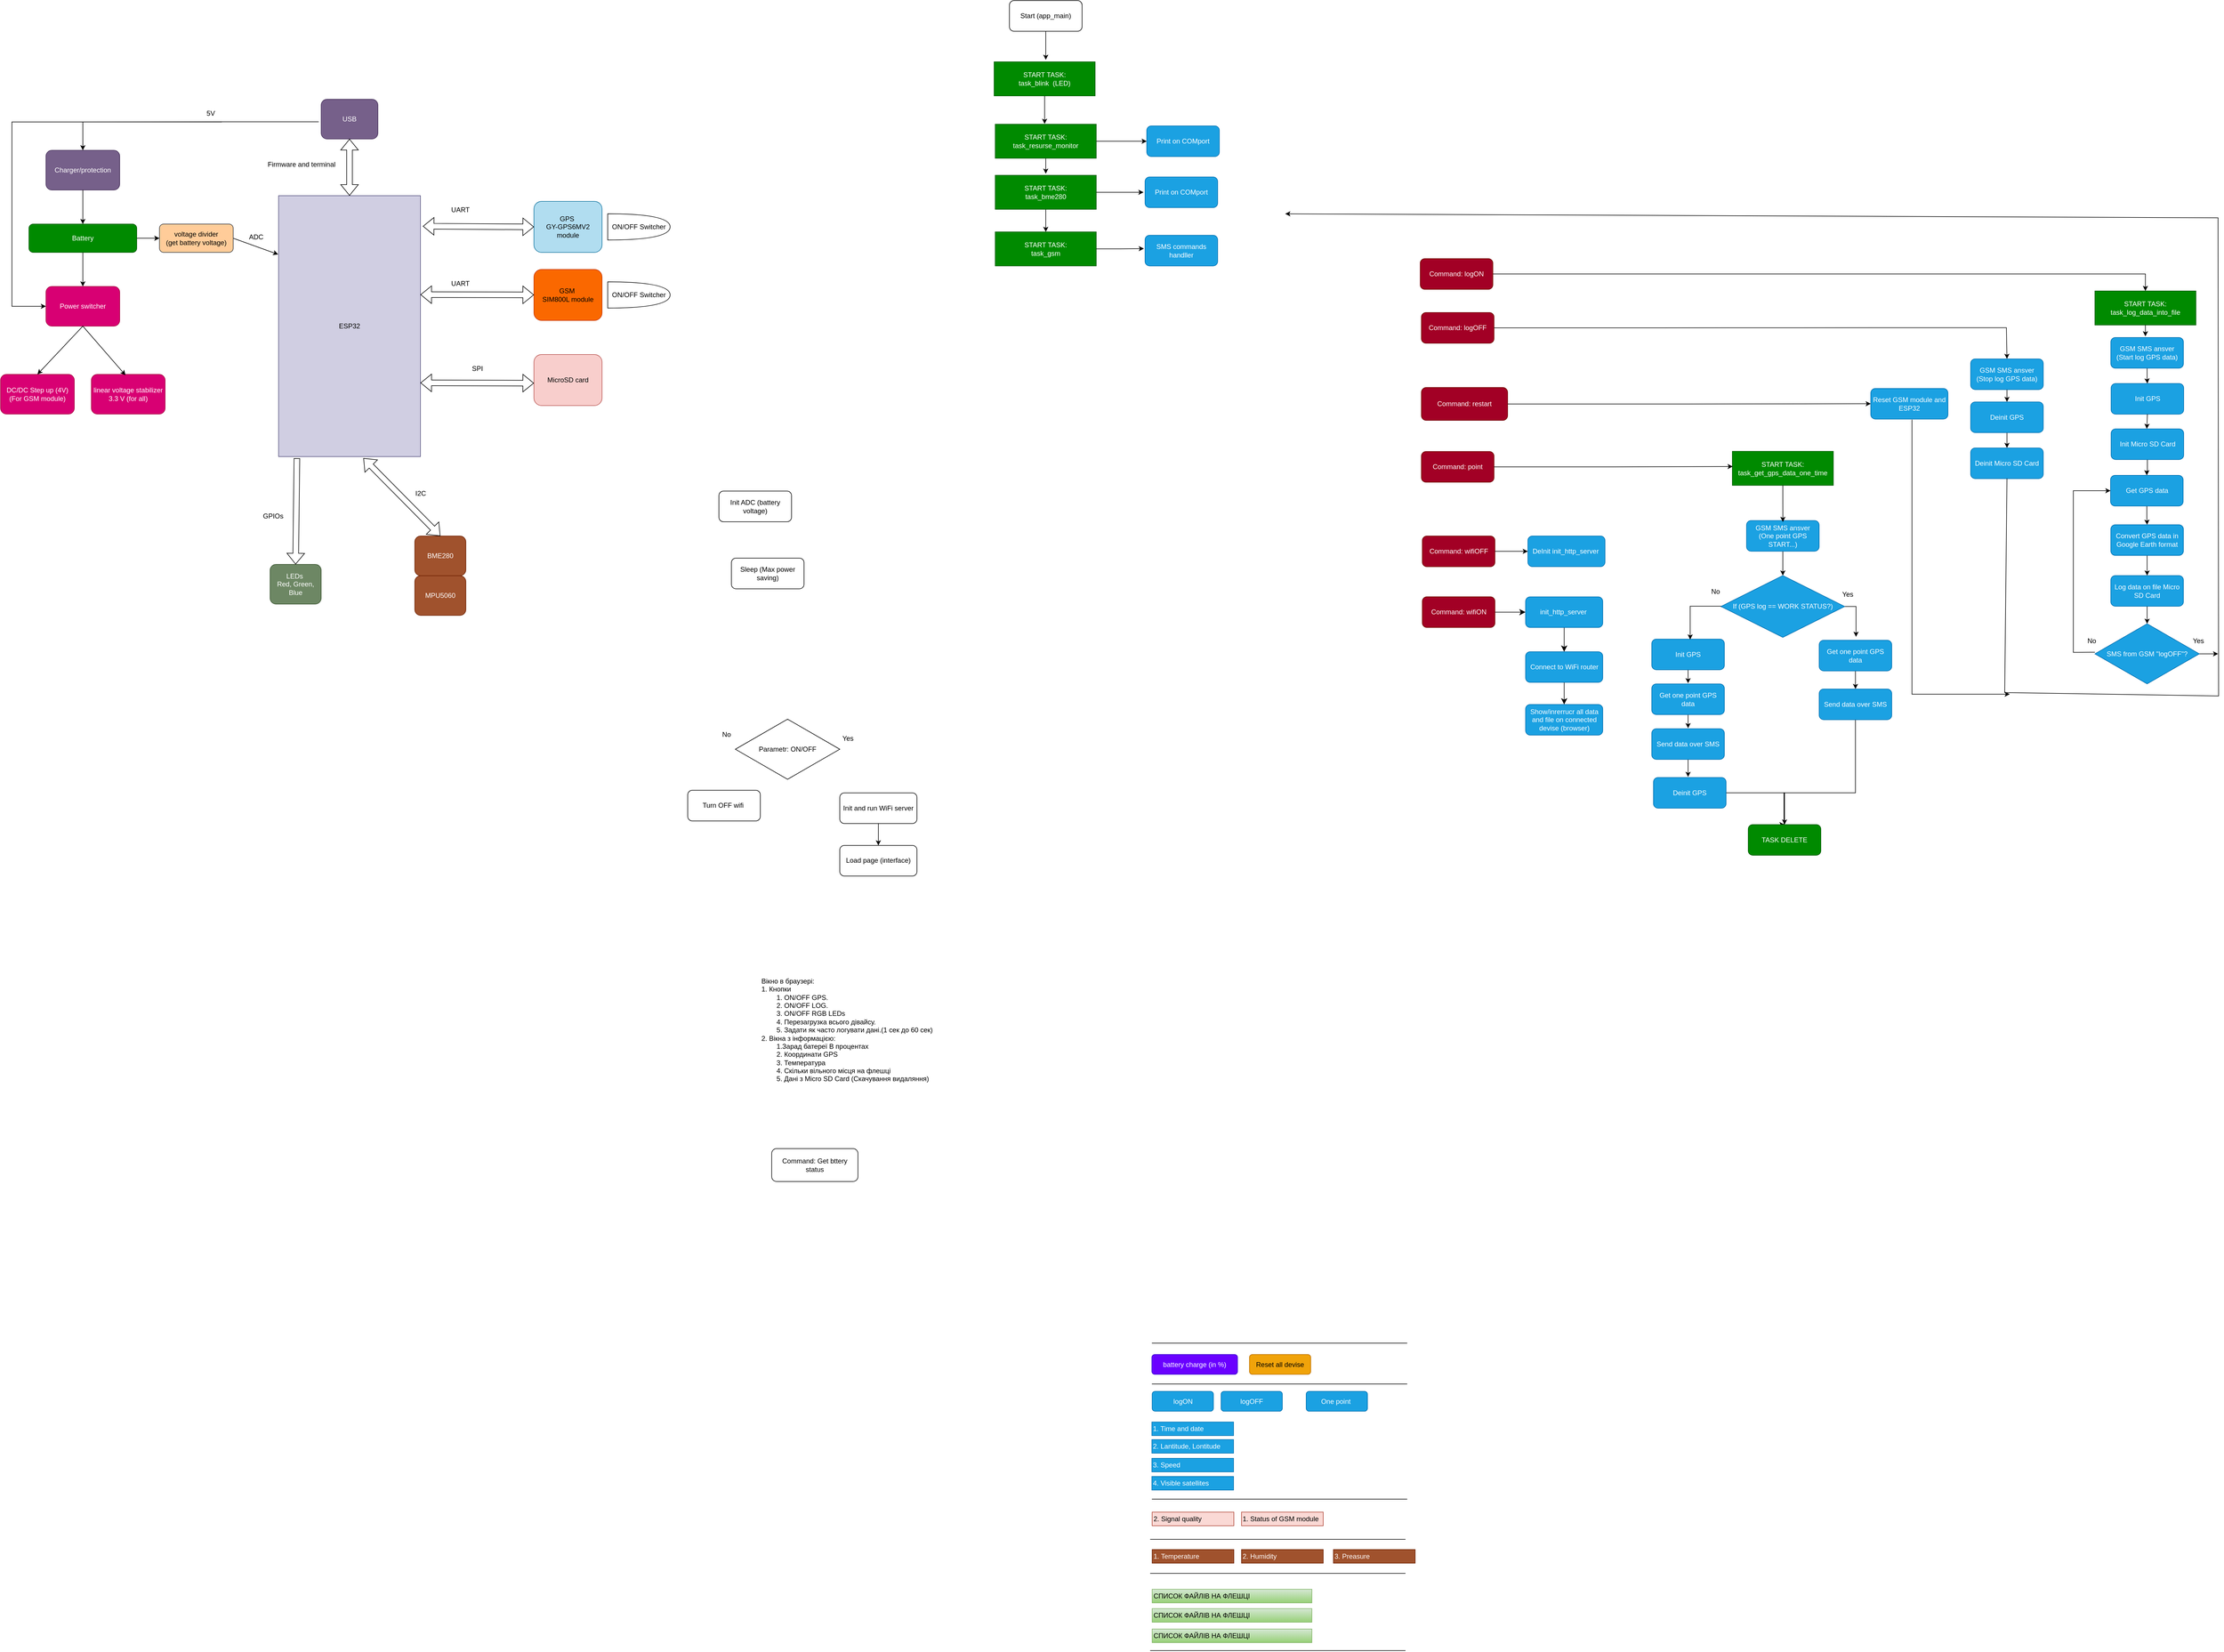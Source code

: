 <mxfile version="24.8.4">
  <diagram name="Сторінка-1" id="lQlykuT76nLz_-_hPbVb">
    <mxGraphModel dx="1290" dy="1741" grid="0" gridSize="10" guides="1" tooltips="1" connect="1" arrows="1" fold="1" page="1" pageScale="1" pageWidth="827" pageHeight="1169" math="0" shadow="0">
      <root>
        <mxCell id="0" />
        <mxCell id="1" parent="0" />
        <mxCell id="YlhcBeEanbGtURB7-T1P-1" value="ESP32" style="rounded=0;whiteSpace=wrap;html=1;fillColor=#d0cee2;strokeColor=#56517e;" parent="1" vertex="1">
          <mxGeometry x="499" y="220" width="250" height="460" as="geometry" />
        </mxCell>
        <mxCell id="YlhcBeEanbGtURB7-T1P-2" value="GPS&amp;nbsp;&lt;br&gt;&amp;nbsp;GY-GPS6MV2&amp;nbsp;&lt;br&gt;module" style="rounded=1;whiteSpace=wrap;html=1;fillColor=#b1ddf0;strokeColor=#10739e;" parent="1" vertex="1">
          <mxGeometry x="949" y="230" width="120" height="90" as="geometry" />
        </mxCell>
        <mxCell id="YlhcBeEanbGtURB7-T1P-3" value="GSM&amp;nbsp;&lt;br&gt;SIM800L module" style="rounded=1;whiteSpace=wrap;html=1;fillColor=#fa6800;strokeColor=#C73500;fontColor=#000000;" parent="1" vertex="1">
          <mxGeometry x="949" y="350" width="120" height="90" as="geometry" />
        </mxCell>
        <mxCell id="YlhcBeEanbGtURB7-T1P-4" value="MicroSD card" style="rounded=1;whiteSpace=wrap;html=1;fillColor=#f8cecc;strokeColor=#b85450;" parent="1" vertex="1">
          <mxGeometry x="949" y="500" width="120" height="90" as="geometry" />
        </mxCell>
        <mxCell id="YlhcBeEanbGtURB7-T1P-5" value="BME280" style="rounded=1;whiteSpace=wrap;html=1;fillColor=#a0522d;fontColor=#ffffff;strokeColor=#6D1F00;" parent="1" vertex="1">
          <mxGeometry x="739" y="820" width="90" height="70" as="geometry" />
        </mxCell>
        <mxCell id="YlhcBeEanbGtURB7-T1P-6" value="MPU5060" style="rounded=1;whiteSpace=wrap;html=1;fillColor=#a0522d;fontColor=#ffffff;strokeColor=#6D1F00;" parent="1" vertex="1">
          <mxGeometry x="739" y="890" width="90" height="70" as="geometry" />
        </mxCell>
        <mxCell id="YlhcBeEanbGtURB7-T1P-7" value="LEDs&amp;nbsp;&lt;br&gt;Red, Green, Blue" style="rounded=1;whiteSpace=wrap;html=1;fillColor=#6d8764;fontColor=#ffffff;strokeColor=#3A5431;" parent="1" vertex="1">
          <mxGeometry x="484" y="870" width="90" height="70" as="geometry" />
        </mxCell>
        <mxCell id="YlhcBeEanbGtURB7-T1P-8" value="USB" style="rounded=1;whiteSpace=wrap;html=1;fillColor=#76608a;fontColor=#ffffff;strokeColor=#432D57;" parent="1" vertex="1">
          <mxGeometry x="574" y="50" width="100" height="70" as="geometry" />
        </mxCell>
        <mxCell id="YlhcBeEanbGtURB7-T1P-25" value="" style="edgeStyle=orthogonalEdgeStyle;rounded=0;orthogonalLoop=1;jettySize=auto;html=1;" parent="1" source="YlhcBeEanbGtURB7-T1P-9" target="YlhcBeEanbGtURB7-T1P-24" edge="1">
          <mxGeometry relative="1" as="geometry" />
        </mxCell>
        <mxCell id="YlhcBeEanbGtURB7-T1P-50" value="" style="edgeStyle=orthogonalEdgeStyle;rounded=0;orthogonalLoop=1;jettySize=auto;html=1;" parent="1" source="YlhcBeEanbGtURB7-T1P-9" target="YlhcBeEanbGtURB7-T1P-48" edge="1">
          <mxGeometry relative="1" as="geometry" />
        </mxCell>
        <mxCell id="YlhcBeEanbGtURB7-T1P-9" value="Battery" style="rounded=1;whiteSpace=wrap;html=1;fillColor=#008a00;strokeColor=#005700;fontColor=#ffffff;" parent="1" vertex="1">
          <mxGeometry x="59" y="270" width="190" height="50" as="geometry" />
        </mxCell>
        <mxCell id="YlhcBeEanbGtURB7-T1P-10" value="Charger/protection" style="rounded=1;whiteSpace=wrap;html=1;fillColor=#76608a;fontColor=#ffffff;strokeColor=#432D57;" parent="1" vertex="1">
          <mxGeometry x="89" y="140" width="130" height="70" as="geometry" />
        </mxCell>
        <mxCell id="YlhcBeEanbGtURB7-T1P-11" value="DC/DC Step up (4V)&lt;br&gt;(For GSM module)" style="rounded=1;whiteSpace=wrap;html=1;fillColor=#d80073;fontColor=#ffffff;strokeColor=#A50040;" parent="1" vertex="1">
          <mxGeometry x="9" y="535" width="130" height="70" as="geometry" />
        </mxCell>
        <mxCell id="YlhcBeEanbGtURB7-T1P-12" value="linear voltage stabilizer 3.3 V (for all)" style="rounded=1;whiteSpace=wrap;html=1;fillColor=#d80073;fontColor=#ffffff;strokeColor=#A50040;" parent="1" vertex="1">
          <mxGeometry x="169" y="535" width="130" height="70" as="geometry" />
        </mxCell>
        <mxCell id="YlhcBeEanbGtURB7-T1P-14" value="Firmware and terminal" style="text;html=1;align=center;verticalAlign=middle;resizable=0;points=[];autosize=1;strokeColor=none;fillColor=none;" parent="1" vertex="1">
          <mxGeometry x="469" y="150" width="140" height="30" as="geometry" />
        </mxCell>
        <mxCell id="YlhcBeEanbGtURB7-T1P-16" value="" style="shape=flexArrow;endArrow=classic;startArrow=classic;html=1;rounded=0;entryX=0.5;entryY=1;entryDx=0;entryDy=0;exitX=0.5;exitY=0;exitDx=0;exitDy=0;" parent="1" source="YlhcBeEanbGtURB7-T1P-1" target="YlhcBeEanbGtURB7-T1P-8" edge="1">
          <mxGeometry width="100" height="100" relative="1" as="geometry">
            <mxPoint x="449" y="320" as="sourcePoint" />
            <mxPoint x="549" y="220" as="targetPoint" />
          </mxGeometry>
        </mxCell>
        <mxCell id="YlhcBeEanbGtURB7-T1P-17" value="" style="endArrow=classic;html=1;rounded=0;entryX=0.5;entryY=0;entryDx=0;entryDy=0;" parent="1" target="YlhcBeEanbGtURB7-T1P-10" edge="1">
          <mxGeometry width="50" height="50" relative="1" as="geometry">
            <mxPoint x="399" y="90" as="sourcePoint" />
            <mxPoint x="409" y="250" as="targetPoint" />
            <Array as="points">
              <mxPoint x="154" y="90" />
            </Array>
          </mxGeometry>
        </mxCell>
        <mxCell id="YlhcBeEanbGtURB7-T1P-18" value="5V" style="text;html=1;align=center;verticalAlign=middle;resizable=0;points=[];autosize=1;strokeColor=none;fillColor=none;" parent="1" vertex="1">
          <mxGeometry x="359" y="60" width="40" height="30" as="geometry" />
        </mxCell>
        <mxCell id="YlhcBeEanbGtURB7-T1P-19" value="" style="endArrow=classic;html=1;rounded=0;exitX=0.5;exitY=1;exitDx=0;exitDy=0;entryX=0.5;entryY=0;entryDx=0;entryDy=0;" parent="1" source="YlhcBeEanbGtURB7-T1P-10" target="YlhcBeEanbGtURB7-T1P-9" edge="1">
          <mxGeometry width="50" height="50" relative="1" as="geometry">
            <mxPoint x="339" y="340" as="sourcePoint" />
            <mxPoint x="389" y="290" as="targetPoint" />
          </mxGeometry>
        </mxCell>
        <mxCell id="YlhcBeEanbGtURB7-T1P-22" value="" style="endArrow=classic;html=1;rounded=0;exitX=-0.043;exitY=0.567;exitDx=0;exitDy=0;entryX=0;entryY=0.5;entryDx=0;entryDy=0;exitPerimeter=0;" parent="1" source="YlhcBeEanbGtURB7-T1P-8" target="YlhcBeEanbGtURB7-T1P-24" edge="1">
          <mxGeometry width="50" height="50" relative="1" as="geometry">
            <mxPoint x="404" y="90" as="sourcePoint" />
            <mxPoint x="29" y="375" as="targetPoint" />
            <Array as="points">
              <mxPoint x="29" y="90" />
              <mxPoint x="29" y="415" />
            </Array>
          </mxGeometry>
        </mxCell>
        <mxCell id="YlhcBeEanbGtURB7-T1P-24" value="Power switcher" style="rounded=1;whiteSpace=wrap;html=1;fillColor=#d80073;fontColor=#ffffff;strokeColor=#A50040;" parent="1" vertex="1">
          <mxGeometry x="89" y="380" width="130" height="70" as="geometry" />
        </mxCell>
        <mxCell id="YlhcBeEanbGtURB7-T1P-26" value="" style="endArrow=classic;html=1;rounded=0;exitX=0.5;exitY=1;exitDx=0;exitDy=0;entryX=0.463;entryY=0.021;entryDx=0;entryDy=0;entryPerimeter=0;" parent="1" source="YlhcBeEanbGtURB7-T1P-24" target="YlhcBeEanbGtURB7-T1P-12" edge="1">
          <mxGeometry width="50" height="50" relative="1" as="geometry">
            <mxPoint x="309" y="420" as="sourcePoint" />
            <mxPoint x="359" y="370" as="targetPoint" />
          </mxGeometry>
        </mxCell>
        <mxCell id="YlhcBeEanbGtURB7-T1P-27" value="" style="endArrow=classic;html=1;rounded=0;exitX=0.5;exitY=1;exitDx=0;exitDy=0;entryX=0.5;entryY=0;entryDx=0;entryDy=0;" parent="1" source="YlhcBeEanbGtURB7-T1P-24" target="YlhcBeEanbGtURB7-T1P-11" edge="1">
          <mxGeometry width="50" height="50" relative="1" as="geometry">
            <mxPoint x="309" y="420" as="sourcePoint" />
            <mxPoint x="359" y="370" as="targetPoint" />
          </mxGeometry>
        </mxCell>
        <mxCell id="YlhcBeEanbGtURB7-T1P-35" value="" style="shape=flexArrow;endArrow=classic;startArrow=classic;html=1;rounded=0;entryX=0;entryY=0.5;entryDx=0;entryDy=0;exitX=1.017;exitY=0.117;exitDx=0;exitDy=0;exitPerimeter=0;" parent="1" source="YlhcBeEanbGtURB7-T1P-1" target="YlhcBeEanbGtURB7-T1P-2" edge="1">
          <mxGeometry width="100" height="100" relative="1" as="geometry">
            <mxPoint x="859" y="520" as="sourcePoint" />
            <mxPoint x="879" y="274.995" as="targetPoint" />
          </mxGeometry>
        </mxCell>
        <mxCell id="YlhcBeEanbGtURB7-T1P-36" value="UART" style="text;html=1;align=center;verticalAlign=middle;resizable=0;points=[];autosize=1;strokeColor=none;fillColor=none;" parent="1" vertex="1">
          <mxGeometry x="789" y="230" width="60" height="30" as="geometry" />
        </mxCell>
        <mxCell id="YlhcBeEanbGtURB7-T1P-37" value="" style="shape=flexArrow;endArrow=classic;startArrow=classic;html=1;rounded=0;exitX=1.017;exitY=0.117;exitDx=0;exitDy=0;exitPerimeter=0;" parent="1" target="YlhcBeEanbGtURB7-T1P-3" edge="1">
          <mxGeometry width="100" height="100" relative="1" as="geometry">
            <mxPoint x="749" y="394.5" as="sourcePoint" />
            <mxPoint x="875" y="395.5" as="targetPoint" />
          </mxGeometry>
        </mxCell>
        <mxCell id="YlhcBeEanbGtURB7-T1P-38" value="UART" style="text;html=1;align=center;verticalAlign=middle;resizable=0;points=[];autosize=1;strokeColor=none;fillColor=none;" parent="1" vertex="1">
          <mxGeometry x="789" y="360" width="60" height="30" as="geometry" />
        </mxCell>
        <mxCell id="YlhcBeEanbGtURB7-T1P-39" value="ON/OFF Switcher" style="shape=or;whiteSpace=wrap;html=1;" parent="1" vertex="1">
          <mxGeometry x="1079" y="251.88" width="110" height="46.25" as="geometry" />
        </mxCell>
        <mxCell id="YlhcBeEanbGtURB7-T1P-40" value="ON/OFF Switcher" style="shape=or;whiteSpace=wrap;html=1;" parent="1" vertex="1">
          <mxGeometry x="1079" y="371.88" width="110" height="46.25" as="geometry" />
        </mxCell>
        <mxCell id="YlhcBeEanbGtURB7-T1P-41" value="" style="shape=flexArrow;endArrow=classic;startArrow=classic;html=1;rounded=0;exitX=1.017;exitY=0.117;exitDx=0;exitDy=0;exitPerimeter=0;" parent="1" edge="1">
          <mxGeometry width="100" height="100" relative="1" as="geometry">
            <mxPoint x="749" y="550" as="sourcePoint" />
            <mxPoint x="949" y="550.5" as="targetPoint" />
          </mxGeometry>
        </mxCell>
        <mxCell id="YlhcBeEanbGtURB7-T1P-42" value="SPI" style="text;html=1;align=center;verticalAlign=middle;resizable=0;points=[];autosize=1;strokeColor=none;fillColor=none;" parent="1" vertex="1">
          <mxGeometry x="829" y="510" width="40" height="30" as="geometry" />
        </mxCell>
        <mxCell id="YlhcBeEanbGtURB7-T1P-43" value="" style="shape=flexArrow;endArrow=classic;startArrow=classic;html=1;rounded=0;exitX=0.5;exitY=0;exitDx=0;exitDy=0;entryX=0.598;entryY=1.006;entryDx=0;entryDy=0;entryPerimeter=0;" parent="1" source="YlhcBeEanbGtURB7-T1P-5" target="YlhcBeEanbGtURB7-T1P-1" edge="1">
          <mxGeometry width="100" height="100" relative="1" as="geometry">
            <mxPoint x="619" y="650" as="sourcePoint" />
            <mxPoint x="719" y="550" as="targetPoint" />
          </mxGeometry>
        </mxCell>
        <mxCell id="YlhcBeEanbGtURB7-T1P-44" value="I2C" style="text;html=1;align=center;verticalAlign=middle;resizable=0;points=[];autosize=1;strokeColor=none;fillColor=none;" parent="1" vertex="1">
          <mxGeometry x="729" y="730" width="40" height="30" as="geometry" />
        </mxCell>
        <mxCell id="YlhcBeEanbGtURB7-T1P-45" value="" style="shape=flexArrow;endArrow=classic;html=1;rounded=0;entryX=0.5;entryY=0;entryDx=0;entryDy=0;exitX=0.129;exitY=1.006;exitDx=0;exitDy=0;exitPerimeter=0;" parent="1" source="YlhcBeEanbGtURB7-T1P-1" target="YlhcBeEanbGtURB7-T1P-7" edge="1">
          <mxGeometry width="50" height="50" relative="1" as="geometry">
            <mxPoint x="509" y="790" as="sourcePoint" />
            <mxPoint x="679" y="650" as="targetPoint" />
          </mxGeometry>
        </mxCell>
        <mxCell id="YlhcBeEanbGtURB7-T1P-46" value="GPIOs" style="text;html=1;align=center;verticalAlign=middle;resizable=0;points=[];autosize=1;strokeColor=none;fillColor=none;" parent="1" vertex="1">
          <mxGeometry x="459" y="770" width="60" height="30" as="geometry" />
        </mxCell>
        <mxCell id="YlhcBeEanbGtURB7-T1P-47" value="" style="endArrow=classic;html=1;rounded=0;entryX=-0.003;entryY=0.225;entryDx=0;entryDy=0;entryPerimeter=0;exitX=1;exitY=0.5;exitDx=0;exitDy=0;" parent="1" source="YlhcBeEanbGtURB7-T1P-48" target="YlhcBeEanbGtURB7-T1P-1" edge="1">
          <mxGeometry width="50" height="50" relative="1" as="geometry">
            <mxPoint x="429" y="320" as="sourcePoint" />
            <mxPoint x="649" y="400" as="targetPoint" />
          </mxGeometry>
        </mxCell>
        <mxCell id="YlhcBeEanbGtURB7-T1P-48" value="voltage divider&lt;br&gt;(get battery voltage)" style="rounded=1;whiteSpace=wrap;html=1;fillColor=#ffcc99;strokeColor=#36393d;" parent="1" vertex="1">
          <mxGeometry x="289" y="270" width="130" height="50" as="geometry" />
        </mxCell>
        <mxCell id="YlhcBeEanbGtURB7-T1P-49" value="ADC" style="text;html=1;align=center;verticalAlign=middle;resizable=0;points=[];autosize=1;strokeColor=none;fillColor=none;" parent="1" vertex="1">
          <mxGeometry x="434" y="278" width="50" height="30" as="geometry" />
        </mxCell>
        <mxCell id="1KMpHQk5PXUoUrPZShmF-5" style="edgeStyle=orthogonalEdgeStyle;rounded=0;orthogonalLoop=1;jettySize=auto;html=1;" parent="1" source="7OEHtTSeNIAFF6rPtCQs-1" edge="1">
          <mxGeometry relative="1" as="geometry">
            <mxPoint x="1851" y="-19.556" as="targetPoint" />
          </mxGeometry>
        </mxCell>
        <mxCell id="7OEHtTSeNIAFF6rPtCQs-1" value="Start (app_main)" style="rounded=1;whiteSpace=wrap;html=1;" parent="1" vertex="1">
          <mxGeometry x="1787" y="-124" width="128" height="54.12" as="geometry" />
        </mxCell>
        <mxCell id="IAE02krrpLUfDQyFtPKX-46" value="" style="edgeStyle=orthogonalEdgeStyle;rounded=0;orthogonalLoop=1;jettySize=auto;html=1;" parent="1" source="IAE02krrpLUfDQyFtPKX-19" target="IAE02krrpLUfDQyFtPKX-45" edge="1">
          <mxGeometry relative="1" as="geometry" />
        </mxCell>
        <mxCell id="IAE02krrpLUfDQyFtPKX-19" value="Command: restart" style="rounded=1;whiteSpace=wrap;html=1;fillColor=#a20025;fontColor=#ffffff;strokeColor=#6F0000;" parent="1" vertex="1">
          <mxGeometry x="2513" y="558.18" width="152" height="58" as="geometry" />
        </mxCell>
        <mxCell id="IAE02krrpLUfDQyFtPKX-20" value="Command: Get bttery status" style="rounded=1;whiteSpace=wrap;html=1;" parent="1" vertex="1">
          <mxGeometry x="1368" y="1900" width="152" height="58" as="geometry" />
        </mxCell>
        <mxCell id="RXZ0eFl1-a3viZHCUMng-64" style="edgeStyle=orthogonalEdgeStyle;rounded=0;orthogonalLoop=1;jettySize=auto;html=1;entryX=0.5;entryY=0;entryDx=0;entryDy=0;" parent="1" source="IAE02krrpLUfDQyFtPKX-34" target="RXZ0eFl1-a3viZHCUMng-47" edge="1">
          <mxGeometry relative="1" as="geometry">
            <Array as="points">
              <mxPoint x="3361" y="358" />
              <mxPoint x="3787" y="358" />
            </Array>
          </mxGeometry>
        </mxCell>
        <mxCell id="IAE02krrpLUfDQyFtPKX-34" value="Command: logON" style="rounded=1;whiteSpace=wrap;html=1;fillColor=#a20025;fontColor=#ffffff;strokeColor=#6F0000;" parent="1" vertex="1">
          <mxGeometry x="2511" y="331.0" width="128" height="54.12" as="geometry" />
        </mxCell>
        <mxCell id="IAE02krrpLUfDQyFtPKX-37" value="Command: logOFF" style="rounded=1;whiteSpace=wrap;html=1;fillColor=#a20025;fontColor=#ffffff;strokeColor=#6F0000;" parent="1" vertex="1">
          <mxGeometry x="2513" y="426.0" width="128" height="54.12" as="geometry" />
        </mxCell>
        <mxCell id="IAE02krrpLUfDQyFtPKX-41" value="" style="endArrow=classic;html=1;rounded=0;exitX=1;exitY=0.5;exitDx=0;exitDy=0;entryX=0.5;entryY=0;entryDx=0;entryDy=0;" parent="1" source="IAE02krrpLUfDQyFtPKX-37" target="RXZ0eFl1-a3viZHCUMng-1" edge="1">
          <mxGeometry width="50" height="50" relative="1" as="geometry">
            <mxPoint x="3076" y="509.7" as="sourcePoint" />
            <mxPoint x="3236" y="549.96" as="targetPoint" />
            <Array as="points">
              <mxPoint x="3544" y="452.7" />
            </Array>
          </mxGeometry>
        </mxCell>
        <mxCell id="RXZ0eFl1-a3viZHCUMng-14" style="edgeStyle=orthogonalEdgeStyle;rounded=0;orthogonalLoop=1;jettySize=auto;html=1;exitX=0.534;exitY=1.02;exitDx=0;exitDy=0;exitPerimeter=0;" parent="1" source="IAE02krrpLUfDQyFtPKX-45" edge="1">
          <mxGeometry relative="1" as="geometry">
            <mxPoint x="3549.97" y="1098.88" as="targetPoint" />
            <mxPoint x="3376.999" y="646.0" as="sourcePoint" />
            <Array as="points">
              <mxPoint x="3378" y="1099" />
            </Array>
          </mxGeometry>
        </mxCell>
        <mxCell id="IAE02krrpLUfDQyFtPKX-45" value="Reset GSM module and ESP32" style="rounded=1;whiteSpace=wrap;html=1;fillColor=#1ba1e2;fontColor=#ffffff;strokeColor=#006EAF;" parent="1" vertex="1">
          <mxGeometry x="3305" y="559.82" width="136" height="54" as="geometry" />
        </mxCell>
        <mxCell id="IAE02krrpLUfDQyFtPKX-72" value="Init GPS" style="rounded=1;whiteSpace=wrap;html=1;fillColor=#1ba1e2;fontColor=#ffffff;strokeColor=#006EAF;" parent="1" vertex="1">
          <mxGeometry x="3728.5" y="551.08" width="128" height="54.12" as="geometry" />
        </mxCell>
        <mxCell id="AnVQf3OLI9KUwn47Dejs-8" value="" style="edgeStyle=orthogonalEdgeStyle;rounded=0;orthogonalLoop=1;jettySize=auto;html=1;" parent="1" source="IAE02krrpLUfDQyFtPKX-73" target="AnVQf3OLI9KUwn47Dejs-5" edge="1">
          <mxGeometry relative="1" as="geometry" />
        </mxCell>
        <mxCell id="IAE02krrpLUfDQyFtPKX-73" value="Init Micro SD Card" style="rounded=1;whiteSpace=wrap;html=1;fillColor=#1ba1e2;fontColor=#ffffff;strokeColor=#006EAF;" parent="1" vertex="1">
          <mxGeometry x="3728.5" y="631.08" width="128" height="54.12" as="geometry" />
        </mxCell>
        <mxCell id="IAE02krrpLUfDQyFtPKX-77" value="Init ADC (battery voltage)" style="rounded=1;whiteSpace=wrap;html=1;" parent="1" vertex="1">
          <mxGeometry x="1275" y="740.76" width="128" height="54.12" as="geometry" />
        </mxCell>
        <mxCell id="IAE02krrpLUfDQyFtPKX-78" value="" style="edgeStyle=orthogonalEdgeStyle;rounded=0;orthogonalLoop=1;jettySize=auto;html=1;" parent="1" source="IAE02krrpLUfDQyFtPKX-79" target="IAE02krrpLUfDQyFtPKX-82" edge="1">
          <mxGeometry relative="1" as="geometry" />
        </mxCell>
        <mxCell id="IAE02krrpLUfDQyFtPKX-79" value="Log data on file Micro SD Card" style="rounded=1;whiteSpace=wrap;html=1;fillColor=#1ba1e2;fontColor=#ffffff;strokeColor=#006EAF;" parent="1" vertex="1">
          <mxGeometry x="3728" y="889.7" width="128" height="54.12" as="geometry" />
        </mxCell>
        <mxCell id="IAE02krrpLUfDQyFtPKX-80" value="" style="edgeStyle=orthogonalEdgeStyle;rounded=0;orthogonalLoop=1;jettySize=auto;html=1;" parent="1" source="IAE02krrpLUfDQyFtPKX-81" target="IAE02krrpLUfDQyFtPKX-79" edge="1">
          <mxGeometry relative="1" as="geometry" />
        </mxCell>
        <mxCell id="IAE02krrpLUfDQyFtPKX-81" value="Convert GPS data in Google Earth format" style="rounded=1;whiteSpace=wrap;html=1;fillColor=#1ba1e2;fontColor=#ffffff;strokeColor=#006EAF;" parent="1" vertex="1">
          <mxGeometry x="3728" y="800.14" width="128" height="54.12" as="geometry" />
        </mxCell>
        <mxCell id="RXZ0eFl1-a3viZHCUMng-66" style="edgeStyle=orthogonalEdgeStyle;rounded=0;orthogonalLoop=1;jettySize=auto;html=1;" parent="1" source="IAE02krrpLUfDQyFtPKX-82" edge="1">
          <mxGeometry relative="1" as="geometry">
            <mxPoint x="3917.231" y="1027.7" as="targetPoint" />
          </mxGeometry>
        </mxCell>
        <mxCell id="IAE02krrpLUfDQyFtPKX-82" value="SMS from GSM &quot;logOFF&quot;?" style="rhombus;whiteSpace=wrap;html=1;fillColor=#1ba1e2;fontColor=#ffffff;strokeColor=#006EAF;" parent="1" vertex="1">
          <mxGeometry x="3700" y="974.7" width="184" height="106" as="geometry" />
        </mxCell>
        <mxCell id="IAE02krrpLUfDQyFtPKX-83" value="Yes" style="text;html=1;align=center;verticalAlign=middle;resizable=0;points=[];autosize=1;strokeColor=none;fillColor=none;" parent="1" vertex="1">
          <mxGeometry x="3863" y="992.14" width="38" height="26" as="geometry" />
        </mxCell>
        <mxCell id="IAE02krrpLUfDQyFtPKX-86" value="No" style="text;html=1;align=center;verticalAlign=middle;resizable=0;points=[];autosize=1;strokeColor=none;fillColor=none;" parent="1" vertex="1">
          <mxGeometry x="3677" y="992.14" width="33" height="26" as="geometry" />
        </mxCell>
        <mxCell id="EyCy8aTWz1eDIl0mPeRE-1" value="Parametr: ON/OFF" style="rhombus;whiteSpace=wrap;html=1;" parent="1" vertex="1">
          <mxGeometry x="1304" y="1142.9" width="184" height="106" as="geometry" />
        </mxCell>
        <mxCell id="EyCy8aTWz1eDIl0mPeRE-2" value="Yes" style="text;html=1;align=center;verticalAlign=middle;resizable=0;points=[];autosize=1;strokeColor=none;fillColor=none;" parent="1" vertex="1">
          <mxGeometry x="1483" y="1164.02" width="38" height="26" as="geometry" />
        </mxCell>
        <mxCell id="EyCy8aTWz1eDIl0mPeRE-3" value="No" style="text;html=1;align=center;verticalAlign=middle;resizable=0;points=[];autosize=1;strokeColor=none;fillColor=none;" parent="1" vertex="1">
          <mxGeometry x="1271" y="1157.02" width="33" height="26" as="geometry" />
        </mxCell>
        <mxCell id="EyCy8aTWz1eDIl0mPeRE-4" value="Turn OFF wifi&amp;nbsp;" style="rounded=1;whiteSpace=wrap;html=1;" parent="1" vertex="1">
          <mxGeometry x="1220" y="1268.22" width="128" height="54.12" as="geometry" />
        </mxCell>
        <mxCell id="EyCy8aTWz1eDIl0mPeRE-5" value="" style="edgeStyle=orthogonalEdgeStyle;rounded=0;orthogonalLoop=1;jettySize=auto;html=1;" parent="1" source="EyCy8aTWz1eDIl0mPeRE-6" target="EyCy8aTWz1eDIl0mPeRE-7" edge="1">
          <mxGeometry relative="1" as="geometry" />
        </mxCell>
        <mxCell id="EyCy8aTWz1eDIl0mPeRE-6" value="Init and run WiFi server" style="rounded=1;whiteSpace=wrap;html=1;" parent="1" vertex="1">
          <mxGeometry x="1488" y="1272.9" width="136" height="54" as="geometry" />
        </mxCell>
        <mxCell id="EyCy8aTWz1eDIl0mPeRE-7" value="Load page (interface)" style="rounded=1;whiteSpace=wrap;html=1;" parent="1" vertex="1">
          <mxGeometry x="1488" y="1365.46" width="136" height="54" as="geometry" />
        </mxCell>
        <mxCell id="EyCy8aTWz1eDIl0mPeRE-8" value="Вікно в браузері:&lt;br&gt;1. Кнопки&lt;div&gt;&lt;span style=&quot;white-space: pre;&quot;&gt;&#x9;&lt;/span&gt;1. ON/OFF GPS.&lt;/div&gt;&lt;div&gt;&lt;span style=&quot;white-space: pre;&quot;&gt;&#x9;&lt;/span&gt;2. ON/OFF LOG.&lt;/div&gt;&lt;div&gt;&lt;span style=&quot;white-space: pre;&quot;&gt;&#x9;&lt;/span&gt;3. ON/OFF RGB LEDs&lt;/div&gt;&lt;div&gt;&lt;span style=&quot;white-space: pre;&quot;&gt;&#x9;&lt;/span&gt;4. Перезагрузка всього дівайсу.&lt;/div&gt;&lt;div&gt;&lt;span style=&quot;white-space: pre;&quot;&gt;&#x9;&lt;/span&gt;5. Задати як часто логувати дані.(1 сек до 60 сек)&lt;br&gt;2. Вікна з інформацією:&lt;div&gt;&lt;span style=&quot;white-space: pre;&quot;&gt;&#x9;&lt;/span&gt;1.Зарад батереї В процентах&lt;br&gt;&lt;span style=&quot;white-space: pre;&quot;&gt;&#x9;&lt;/span&gt;2. Координати GPS&lt;/div&gt;&lt;div style=&quot;&quot;&gt;&lt;span style=&quot;white-space: pre;&quot;&gt;&#x9;&lt;/span&gt;3. Температура&lt;/div&gt;&lt;div style=&quot;&quot;&gt;&lt;span style=&quot;white-space: pre;&quot;&gt;&#x9;&lt;/span&gt;4. Скільки вільного місця на флешці&lt;br&gt;&lt;span style=&quot;white-space: pre;&quot;&gt;&#x9;&lt;/span&gt;5. Дані з Micro SD Card (Скачування видаляння)&lt;br&gt;&lt;/div&gt;&lt;div&gt;&lt;br&gt;&lt;/div&gt;&lt;/div&gt;" style="text;html=1;align=left;verticalAlign=middle;resizable=0;points=[];autosize=1;strokeColor=none;fillColor=none;" parent="1" vertex="1">
          <mxGeometry x="1348" y="1590.76" width="320" height="214" as="geometry" />
        </mxCell>
        <mxCell id="RXZ0eFl1-a3viZHCUMng-3" style="edgeStyle=orthogonalEdgeStyle;rounded=0;orthogonalLoop=1;jettySize=auto;html=1;entryX=0.5;entryY=0;entryDx=0;entryDy=0;" parent="1" source="AnVQf3OLI9KUwn47Dejs-5" target="IAE02krrpLUfDQyFtPKX-81" edge="1">
          <mxGeometry relative="1" as="geometry" />
        </mxCell>
        <mxCell id="AnVQf3OLI9KUwn47Dejs-5" value="Get GPS data" style="rounded=1;whiteSpace=wrap;html=1;fillColor=#1ba1e2;fontColor=#ffffff;strokeColor=#006EAF;" parent="1" vertex="1">
          <mxGeometry x="3727.5" y="713.02" width="128" height="54.12" as="geometry" />
        </mxCell>
        <mxCell id="AnVQf3OLI9KUwn47Dejs-10" value="" style="endArrow=classic;html=1;rounded=0;exitX=0.5;exitY=1;exitDx=0;exitDy=0;" parent="1" source="IAE02krrpLUfDQyFtPKX-72" edge="1">
          <mxGeometry width="50" height="50" relative="1" as="geometry">
            <mxPoint x="3767.5" y="779.02" as="sourcePoint" />
            <mxPoint x="3791.5" y="631.02" as="targetPoint" />
          </mxGeometry>
        </mxCell>
        <mxCell id="RXZ0eFl1-a3viZHCUMng-2" style="edgeStyle=orthogonalEdgeStyle;rounded=0;orthogonalLoop=1;jettySize=auto;html=1;entryX=0.5;entryY=0;entryDx=0;entryDy=0;" parent="1" source="AnVQf3OLI9KUwn47Dejs-11" target="IAE02krrpLUfDQyFtPKX-72" edge="1">
          <mxGeometry relative="1" as="geometry" />
        </mxCell>
        <mxCell id="AnVQf3OLI9KUwn47Dejs-11" value="GSM SMS ansver (Start log GPS data)" style="rounded=1;whiteSpace=wrap;html=1;fillColor=#1ba1e2;fontColor=#ffffff;strokeColor=#006EAF;" parent="1" vertex="1">
          <mxGeometry x="3728" y="470.02" width="128" height="54.12" as="geometry" />
        </mxCell>
        <mxCell id="AnVQf3OLI9KUwn47Dejs-12" value="" style="endArrow=classic;html=1;rounded=0;entryX=0;entryY=0.5;entryDx=0;entryDy=0;exitX=0;exitY=0.473;exitDx=0;exitDy=0;exitPerimeter=0;" parent="1" source="IAE02krrpLUfDQyFtPKX-82" target="AnVQf3OLI9KUwn47Dejs-5" edge="1">
          <mxGeometry width="50" height="50" relative="1" as="geometry">
            <mxPoint x="3950" y="1065.14" as="sourcePoint" />
            <mxPoint x="4000" y="1015.14" as="targetPoint" />
            <Array as="points">
              <mxPoint x="3662" y="1025.14" />
              <mxPoint x="3662" y="740.14" />
            </Array>
          </mxGeometry>
        </mxCell>
        <mxCell id="RXZ0eFl1-a3viZHCUMng-9" style="edgeStyle=orthogonalEdgeStyle;rounded=0;orthogonalLoop=1;jettySize=auto;html=1;entryX=0.5;entryY=0;entryDx=0;entryDy=0;" parent="1" source="RXZ0eFl1-a3viZHCUMng-1" target="RXZ0eFl1-a3viZHCUMng-5" edge="1">
          <mxGeometry relative="1" as="geometry" />
        </mxCell>
        <mxCell id="RXZ0eFl1-a3viZHCUMng-1" value="GSM SMS ansver (Stop log GPS data)" style="rounded=1;whiteSpace=wrap;html=1;fillColor=#1ba1e2;fontColor=#ffffff;strokeColor=#006EAF;" parent="1" vertex="1">
          <mxGeometry x="3481" y="507.7" width="128" height="54.12" as="geometry" />
        </mxCell>
        <mxCell id="RXZ0eFl1-a3viZHCUMng-10" style="edgeStyle=orthogonalEdgeStyle;rounded=0;orthogonalLoop=1;jettySize=auto;html=1;entryX=0.5;entryY=0;entryDx=0;entryDy=0;" parent="1" source="RXZ0eFl1-a3viZHCUMng-5" target="RXZ0eFl1-a3viZHCUMng-7" edge="1">
          <mxGeometry relative="1" as="geometry" />
        </mxCell>
        <mxCell id="RXZ0eFl1-a3viZHCUMng-5" value="Deinit GPS" style="rounded=1;whiteSpace=wrap;html=1;fillColor=#1ba1e2;fontColor=#ffffff;strokeColor=#006EAF;" parent="1" vertex="1">
          <mxGeometry x="3481" y="583.58" width="128" height="54.12" as="geometry" />
        </mxCell>
        <mxCell id="RXZ0eFl1-a3viZHCUMng-7" value="Deinit Micro SD Card" style="rounded=1;whiteSpace=wrap;html=1;fillColor=#1ba1e2;fontColor=#ffffff;strokeColor=#006EAF;" parent="1" vertex="1">
          <mxGeometry x="3481" y="664.7" width="128" height="54.12" as="geometry" />
        </mxCell>
        <mxCell id="RXZ0eFl1-a3viZHCUMng-11" value="" style="endArrow=classic;html=1;rounded=0;exitX=0.5;exitY=1;exitDx=0;exitDy=0;" parent="1" source="RXZ0eFl1-a3viZHCUMng-7" edge="1">
          <mxGeometry width="50" height="50" relative="1" as="geometry">
            <mxPoint x="3415" y="754.0" as="sourcePoint" />
            <mxPoint x="2273" y="252" as="targetPoint" />
            <Array as="points">
              <mxPoint x="3541" y="1096" />
              <mxPoint x="3918" y="1102" />
              <mxPoint x="3917" y="259" />
            </Array>
          </mxGeometry>
        </mxCell>
        <mxCell id="RXZ0eFl1-a3viZHCUMng-15" value="Command: point" style="rounded=1;whiteSpace=wrap;html=1;fillColor=#a20025;fontColor=#ffffff;strokeColor=#6F0000;" parent="1" vertex="1">
          <mxGeometry x="2513" y="671.06" width="128" height="54.12" as="geometry" />
        </mxCell>
        <mxCell id="RXZ0eFl1-a3viZHCUMng-24" style="edgeStyle=orthogonalEdgeStyle;rounded=0;orthogonalLoop=1;jettySize=auto;html=1;entryX=0.5;entryY=0;entryDx=0;entryDy=0;" parent="1" source="RXZ0eFl1-a3viZHCUMng-17" target="RXZ0eFl1-a3viZHCUMng-21" edge="1">
          <mxGeometry relative="1" as="geometry" />
        </mxCell>
        <mxCell id="RXZ0eFl1-a3viZHCUMng-17" value="GSM SMS ansver (One point GPS START...)" style="rounded=1;whiteSpace=wrap;html=1;fillColor=#1ba1e2;fontColor=#ffffff;strokeColor=#006EAF;" parent="1" vertex="1">
          <mxGeometry x="3086" y="792.7" width="128" height="54.12" as="geometry" />
        </mxCell>
        <mxCell id="RXZ0eFl1-a3viZHCUMng-38" style="edgeStyle=orthogonalEdgeStyle;rounded=0;orthogonalLoop=1;jettySize=auto;html=1;" parent="1" source="RXZ0eFl1-a3viZHCUMng-19" edge="1">
          <mxGeometry relative="1" as="geometry">
            <mxPoint x="2983" y="1079.57" as="targetPoint" />
          </mxGeometry>
        </mxCell>
        <mxCell id="RXZ0eFl1-a3viZHCUMng-19" value="Init GPS" style="rounded=1;whiteSpace=wrap;html=1;fillColor=#1ba1e2;fontColor=#ffffff;strokeColor=#006EAF;" parent="1" vertex="1">
          <mxGeometry x="2919" y="1001.7" width="128" height="54.12" as="geometry" />
        </mxCell>
        <mxCell id="RXZ0eFl1-a3viZHCUMng-28" style="edgeStyle=orthogonalEdgeStyle;rounded=0;orthogonalLoop=1;jettySize=auto;html=1;" parent="1" source="RXZ0eFl1-a3viZHCUMng-21" edge="1">
          <mxGeometry relative="1" as="geometry">
            <mxPoint x="3278.064" y="997.24" as="targetPoint" />
          </mxGeometry>
        </mxCell>
        <mxCell id="RXZ0eFl1-a3viZHCUMng-36" style="edgeStyle=orthogonalEdgeStyle;rounded=0;orthogonalLoop=1;jettySize=auto;html=1;entryX=0.529;entryY=0.014;entryDx=0;entryDy=0;entryPerimeter=0;" parent="1" target="RXZ0eFl1-a3viZHCUMng-19" edge="1">
          <mxGeometry relative="1" as="geometry">
            <mxPoint x="2986.222" y="971.533" as="targetPoint" />
            <mxPoint x="3041" y="944.7" as="sourcePoint" />
            <Array as="points">
              <mxPoint x="3042" y="944.7" />
              <mxPoint x="3042" y="943.7" />
              <mxPoint x="2987" y="943.7" />
            </Array>
          </mxGeometry>
        </mxCell>
        <mxCell id="RXZ0eFl1-a3viZHCUMng-21" value="If (GPS log == WORK STATUS?)" style="rhombus;whiteSpace=wrap;html=1;fillColor=#1ba1e2;fontColor=#ffffff;strokeColor=#006EAF;" parent="1" vertex="1">
          <mxGeometry x="3041" y="889.7" width="218" height="109" as="geometry" />
        </mxCell>
        <mxCell id="RXZ0eFl1-a3viZHCUMng-29" value="" style="edgeStyle=orthogonalEdgeStyle;rounded=0;orthogonalLoop=1;jettySize=auto;html=1;" parent="1" source="RXZ0eFl1-a3viZHCUMng-22" target="RXZ0eFl1-a3viZHCUMng-23" edge="1">
          <mxGeometry relative="1" as="geometry" />
        </mxCell>
        <mxCell id="RXZ0eFl1-a3viZHCUMng-22" value="Get one point GPS data" style="rounded=1;whiteSpace=wrap;html=1;fillColor=#1ba1e2;fontColor=#ffffff;strokeColor=#006EAF;" parent="1" vertex="1">
          <mxGeometry x="3214" y="1003.7" width="128" height="54.12" as="geometry" />
        </mxCell>
        <mxCell id="RXZ0eFl1-a3viZHCUMng-44" style="edgeStyle=orthogonalEdgeStyle;rounded=0;orthogonalLoop=1;jettySize=auto;html=1;exitX=0.5;exitY=1;exitDx=0;exitDy=0;entryX=0.5;entryY=0;entryDx=0;entryDy=0;" parent="1" source="RXZ0eFl1-a3viZHCUMng-23" target="RXZ0eFl1-a3viZHCUMng-34" edge="1">
          <mxGeometry relative="1" as="geometry">
            <mxPoint x="3152.333" y="1407.741" as="targetPoint" />
            <mxPoint x="3214" y="1197.697" as="sourcePoint" />
            <Array as="points">
              <mxPoint x="3278" y="1272.7" />
              <mxPoint x="3152" y="1272.7" />
              <mxPoint x="3152" y="1328.7" />
            </Array>
          </mxGeometry>
        </mxCell>
        <mxCell id="RXZ0eFl1-a3viZHCUMng-23" value="Send data over SMS" style="rounded=1;whiteSpace=wrap;html=1;fillColor=#1ba1e2;fontColor=#ffffff;strokeColor=#006EAF;" parent="1" vertex="1">
          <mxGeometry x="3214" y="1089.7" width="128" height="54.12" as="geometry" />
        </mxCell>
        <mxCell id="RXZ0eFl1-a3viZHCUMng-25" value="No" style="text;html=1;align=center;verticalAlign=middle;resizable=0;points=[];autosize=1;strokeColor=none;fillColor=none;" parent="1" vertex="1">
          <mxGeometry x="3014" y="904.7" width="33" height="26" as="geometry" />
        </mxCell>
        <mxCell id="RXZ0eFl1-a3viZHCUMng-26" value="Yes" style="text;html=1;align=center;verticalAlign=middle;resizable=0;points=[];autosize=1;strokeColor=none;fillColor=none;" parent="1" vertex="1">
          <mxGeometry x="3245" y="910" width="38" height="26" as="geometry" />
        </mxCell>
        <mxCell id="RXZ0eFl1-a3viZHCUMng-43" style="edgeStyle=orthogonalEdgeStyle;rounded=0;orthogonalLoop=1;jettySize=auto;html=1;entryX=0.5;entryY=0;entryDx=0;entryDy=0;" parent="1" source="RXZ0eFl1-a3viZHCUMng-27" target="RXZ0eFl1-a3viZHCUMng-34" edge="1">
          <mxGeometry relative="1" as="geometry" />
        </mxCell>
        <mxCell id="RXZ0eFl1-a3viZHCUMng-27" value="Deinit GPS" style="rounded=1;whiteSpace=wrap;html=1;fillColor=#1ba1e2;fontColor=#ffffff;strokeColor=#006EAF;" parent="1" vertex="1">
          <mxGeometry x="2922" y="1245.7" width="128" height="54.12" as="geometry" />
        </mxCell>
        <mxCell id="RXZ0eFl1-a3viZHCUMng-40" style="edgeStyle=orthogonalEdgeStyle;rounded=0;orthogonalLoop=1;jettySize=auto;html=1;" parent="1" source="RXZ0eFl1-a3viZHCUMng-30" edge="1">
          <mxGeometry relative="1" as="geometry">
            <mxPoint x="2983" y="1158.83" as="targetPoint" />
          </mxGeometry>
        </mxCell>
        <mxCell id="RXZ0eFl1-a3viZHCUMng-30" value="Get one point GPS data" style="rounded=1;whiteSpace=wrap;html=1;fillColor=#1ba1e2;fontColor=#ffffff;strokeColor=#006EAF;" parent="1" vertex="1">
          <mxGeometry x="2919" y="1080.7" width="128" height="54.12" as="geometry" />
        </mxCell>
        <mxCell id="RXZ0eFl1-a3viZHCUMng-41" style="edgeStyle=orthogonalEdgeStyle;rounded=0;orthogonalLoop=1;jettySize=auto;html=1;" parent="1" source="RXZ0eFl1-a3viZHCUMng-31" edge="1">
          <mxGeometry relative="1" as="geometry">
            <mxPoint x="2983" y="1244.756" as="targetPoint" />
          </mxGeometry>
        </mxCell>
        <mxCell id="RXZ0eFl1-a3viZHCUMng-31" value="Send data over SMS" style="rounded=1;whiteSpace=wrap;html=1;fillColor=#1ba1e2;fontColor=#ffffff;strokeColor=#006EAF;" parent="1" vertex="1">
          <mxGeometry x="2919" y="1159.7" width="128" height="54.12" as="geometry" />
        </mxCell>
        <mxCell id="RXZ0eFl1-a3viZHCUMng-34" value="TASK DELETE" style="rounded=1;whiteSpace=wrap;html=1;fillColor=#008a00;fontColor=#ffffff;strokeColor=#005700;" parent="1" vertex="1">
          <mxGeometry x="3089" y="1328.7" width="128" height="54.12" as="geometry" />
        </mxCell>
        <mxCell id="RXZ0eFl1-a3viZHCUMng-42" value="START TASK:&lt;br&gt;task_get_gps_data_one_time" style="whiteSpace=wrap;html=1;fillColor=#008a00;fontColor=#ffffff;strokeColor=#005700;" parent="1" vertex="1">
          <mxGeometry x="3061" y="670.7" width="178" height="60" as="geometry" />
        </mxCell>
        <mxCell id="RXZ0eFl1-a3viZHCUMng-45" style="edgeStyle=orthogonalEdgeStyle;rounded=0;orthogonalLoop=1;jettySize=auto;html=1;entryX=0.501;entryY=0.047;entryDx=0;entryDy=0;entryPerimeter=0;" parent="1" source="RXZ0eFl1-a3viZHCUMng-42" target="RXZ0eFl1-a3viZHCUMng-17" edge="1">
          <mxGeometry relative="1" as="geometry" />
        </mxCell>
        <mxCell id="RXZ0eFl1-a3viZHCUMng-46" style="edgeStyle=orthogonalEdgeStyle;rounded=0;orthogonalLoop=1;jettySize=auto;html=1;entryX=0.004;entryY=0.446;entryDx=0;entryDy=0;entryPerimeter=0;" parent="1" source="RXZ0eFl1-a3viZHCUMng-15" target="RXZ0eFl1-a3viZHCUMng-42" edge="1">
          <mxGeometry relative="1" as="geometry" />
        </mxCell>
        <mxCell id="RXZ0eFl1-a3viZHCUMng-47" value="START TASK:&lt;br&gt;task_log_data_into_file" style="whiteSpace=wrap;html=1;fillColor=#008a00;fontColor=#ffffff;strokeColor=#005700;" parent="1" vertex="1">
          <mxGeometry x="3700" y="388" width="178" height="60" as="geometry" />
        </mxCell>
        <mxCell id="RXZ0eFl1-a3viZHCUMng-55" style="edgeStyle=orthogonalEdgeStyle;rounded=0;orthogonalLoop=1;jettySize=auto;html=1;entryX=0;entryY=0.5;entryDx=0;entryDy=0;" parent="1" source="RXZ0eFl1-a3viZHCUMng-48" target="RXZ0eFl1-a3viZHCUMng-54" edge="1">
          <mxGeometry relative="1" as="geometry" />
        </mxCell>
        <mxCell id="RXZ0eFl1-a3viZHCUMng-58" style="edgeStyle=orthogonalEdgeStyle;rounded=0;orthogonalLoop=1;jettySize=auto;html=1;" parent="1" source="RXZ0eFl1-a3viZHCUMng-48" edge="1">
          <mxGeometry relative="1" as="geometry">
            <mxPoint x="1851.0" y="181.222" as="targetPoint" />
          </mxGeometry>
        </mxCell>
        <mxCell id="RXZ0eFl1-a3viZHCUMng-48" value="START TASK:&lt;br&gt;task_resurse_monitor" style="whiteSpace=wrap;html=1;fillColor=#008a00;fontColor=#ffffff;strokeColor=#005700;" parent="1" vertex="1">
          <mxGeometry x="1762" y="94" width="178" height="60" as="geometry" />
        </mxCell>
        <mxCell id="RXZ0eFl1-a3viZHCUMng-56" style="edgeStyle=orthogonalEdgeStyle;rounded=0;orthogonalLoop=1;jettySize=auto;html=1;" parent="1" source="RXZ0eFl1-a3viZHCUMng-49" edge="1">
          <mxGeometry relative="1" as="geometry">
            <mxPoint x="2023.27" y="214" as="targetPoint" />
          </mxGeometry>
        </mxCell>
        <mxCell id="RXZ0eFl1-a3viZHCUMng-59" style="edgeStyle=orthogonalEdgeStyle;rounded=0;orthogonalLoop=1;jettySize=auto;html=1;entryX=0.5;entryY=0;entryDx=0;entryDy=0;" parent="1" source="RXZ0eFl1-a3viZHCUMng-49" target="RXZ0eFl1-a3viZHCUMng-50" edge="1">
          <mxGeometry relative="1" as="geometry" />
        </mxCell>
        <mxCell id="RXZ0eFl1-a3viZHCUMng-49" value="START TASK:&lt;br&gt;task_bme280" style="whiteSpace=wrap;html=1;fillColor=#008a00;fontColor=#ffffff;strokeColor=#005700;" parent="1" vertex="1">
          <mxGeometry x="1762" y="184" width="178" height="60" as="geometry" />
        </mxCell>
        <mxCell id="RXZ0eFl1-a3viZHCUMng-50" value="START TASK:&lt;br&gt;task_gsm" style="whiteSpace=wrap;html=1;fillColor=#008a00;fontColor=#ffffff;strokeColor=#005700;" parent="1" vertex="1">
          <mxGeometry x="1762" y="283.82" width="178" height="60" as="geometry" />
        </mxCell>
        <mxCell id="RXZ0eFl1-a3viZHCUMng-51" value="Sleep (Max power saving)" style="rounded=1;whiteSpace=wrap;html=1;" parent="1" vertex="1">
          <mxGeometry x="1297" y="858.96" width="128" height="54.12" as="geometry" />
        </mxCell>
        <mxCell id="RXZ0eFl1-a3viZHCUMng-52" value="SMS commands handller" style="rounded=1;whiteSpace=wrap;html=1;fillColor=#1ba1e2;fontColor=#ffffff;strokeColor=#006EAF;" parent="1" vertex="1">
          <mxGeometry x="2026" y="289.7" width="128" height="54.12" as="geometry" />
        </mxCell>
        <mxCell id="RXZ0eFl1-a3viZHCUMng-53" value="Print on COMport" style="rounded=1;whiteSpace=wrap;html=1;fillColor=#1ba1e2;fontColor=#ffffff;strokeColor=#006EAF;" parent="1" vertex="1">
          <mxGeometry x="2026" y="186.94" width="128" height="54.12" as="geometry" />
        </mxCell>
        <mxCell id="RXZ0eFl1-a3viZHCUMng-54" value="Print on COMport" style="rounded=1;whiteSpace=wrap;html=1;fillColor=#1ba1e2;fontColor=#ffffff;strokeColor=#006EAF;" parent="1" vertex="1">
          <mxGeometry x="2029" y="96.94" width="128" height="54.12" as="geometry" />
        </mxCell>
        <mxCell id="RXZ0eFl1-a3viZHCUMng-60" style="edgeStyle=orthogonalEdgeStyle;rounded=0;orthogonalLoop=1;jettySize=auto;html=1;entryX=-0.016;entryY=0.436;entryDx=0;entryDy=0;entryPerimeter=0;" parent="1" source="RXZ0eFl1-a3viZHCUMng-50" target="RXZ0eFl1-a3viZHCUMng-52" edge="1">
          <mxGeometry relative="1" as="geometry" />
        </mxCell>
        <mxCell id="RXZ0eFl1-a3viZHCUMng-65" style="edgeStyle=orthogonalEdgeStyle;rounded=0;orthogonalLoop=1;jettySize=auto;html=1;entryX=0.477;entryY=-0.019;entryDx=0;entryDy=0;entryPerimeter=0;" parent="1" source="RXZ0eFl1-a3viZHCUMng-47" target="AnVQf3OLI9KUwn47Dejs-11" edge="1">
          <mxGeometry relative="1" as="geometry" />
        </mxCell>
        <mxCell id="1KMpHQk5PXUoUrPZShmF-3" style="edgeStyle=orthogonalEdgeStyle;rounded=0;orthogonalLoop=1;jettySize=auto;html=1;" parent="1" source="1KMpHQk5PXUoUrPZShmF-2" edge="1">
          <mxGeometry relative="1" as="geometry">
            <mxPoint x="1849" y="93.333" as="targetPoint" />
          </mxGeometry>
        </mxCell>
        <mxCell id="1KMpHQk5PXUoUrPZShmF-2" value="START TASK:&lt;br&gt;task_blink&amp;nbsp; (LED)" style="whiteSpace=wrap;html=1;fillColor=#008a00;fontColor=#ffffff;strokeColor=#005700;" parent="1" vertex="1">
          <mxGeometry x="1760" y="-16" width="178" height="60" as="geometry" />
        </mxCell>
        <mxCell id="1KMpHQk5PXUoUrPZShmF-9" value="Command: wifiOFF" style="rounded=1;whiteSpace=wrap;html=1;fillColor=#a20025;fontColor=#ffffff;strokeColor=#6F0000;" parent="1" vertex="1">
          <mxGeometry x="2514.64" y="820" width="128" height="54.12" as="geometry" />
        </mxCell>
        <mxCell id="XQ3YXZ7YPKPwGHIfuHCA-3" value="" style="edgeStyle=none;curved=1;rounded=0;orthogonalLoop=1;jettySize=auto;html=1;fontSize=12;startSize=8;endSize=8;" edge="1" parent="1" source="1KMpHQk5PXUoUrPZShmF-10" target="XQ3YXZ7YPKPwGHIfuHCA-2">
          <mxGeometry relative="1" as="geometry" />
        </mxCell>
        <mxCell id="1KMpHQk5PXUoUrPZShmF-10" value="Command: wifiON" style="rounded=1;whiteSpace=wrap;html=1;fillColor=#a20025;fontColor=#ffffff;strokeColor=#6F0000;" parent="1" vertex="1">
          <mxGeometry x="2514.64" y="927.14" width="128" height="54.12" as="geometry" />
        </mxCell>
        <mxCell id="1KMpHQk5PXUoUrPZShmF-14" value="DeInit init_http_server&amp;nbsp;" style="rounded=1;whiteSpace=wrap;html=1;fillColor=#1ba1e2;fontColor=#ffffff;strokeColor=#006EAF;" parent="1" vertex="1">
          <mxGeometry x="2700.64" y="820.0" width="136" height="54" as="geometry" />
        </mxCell>
        <mxCell id="1KMpHQk5PXUoUrPZShmF-15" value="" style="endArrow=classic;html=1;rounded=0;exitX=1;exitY=0.5;exitDx=0;exitDy=0;entryX=0;entryY=0.5;entryDx=0;entryDy=0;" parent="1" source="1KMpHQk5PXUoUrPZShmF-9" target="1KMpHQk5PXUoUrPZShmF-14" edge="1">
          <mxGeometry width="50" height="50" relative="1" as="geometry">
            <mxPoint x="2886.64" y="1164.06" as="sourcePoint" />
            <mxPoint x="2700.64" y="800.06" as="targetPoint" />
          </mxGeometry>
        </mxCell>
        <mxCell id="1KMpHQk5PXUoUrPZShmF-21" value="Reset all devise" style="rounded=1;whiteSpace=wrap;html=1;fillColor=#f0a30a;fontColor=#000000;strokeColor=#BD7000;" parent="1" vertex="1">
          <mxGeometry x="2210" y="2263" width="108" height="35" as="geometry" />
        </mxCell>
        <mxCell id="1KMpHQk5PXUoUrPZShmF-26" value="2. Lantitude, Lontitude" style="rounded=0;whiteSpace=wrap;html=1;fillColor=#1ba1e2;fontColor=#ffffff;strokeColor=#006EAF;align=left;" parent="1" vertex="1">
          <mxGeometry x="2038" y="2413" width="144" height="24" as="geometry" />
        </mxCell>
        <mxCell id="1KMpHQk5PXUoUrPZShmF-32" value="3. Speed" style="rounded=0;whiteSpace=wrap;html=1;fillColor=#1ba1e2;fontColor=#ffffff;strokeColor=#006EAF;align=left;" parent="1" vertex="1">
          <mxGeometry x="2038" y="2446" width="144" height="24" as="geometry" />
        </mxCell>
        <mxCell id="1KMpHQk5PXUoUrPZShmF-33" value="4. Visible satellites" style="rounded=0;whiteSpace=wrap;html=1;fillColor=#1ba1e2;fontColor=#ffffff;strokeColor=#006EAF;align=left;" parent="1" vertex="1">
          <mxGeometry x="2038" y="2478" width="144" height="24" as="geometry" />
        </mxCell>
        <mxCell id="1KMpHQk5PXUoUrPZShmF-34" value="1. Time and date" style="rounded=0;whiteSpace=wrap;html=1;fillColor=#1ba1e2;fontColor=#ffffff;strokeColor=#006EAF;align=left;" parent="1" vertex="1">
          <mxGeometry x="2038" y="2382" width="144" height="24" as="geometry" />
        </mxCell>
        <mxCell id="1KMpHQk5PXUoUrPZShmF-35" value="" style="endArrow=none;html=1;rounded=0;" parent="1" edge="1">
          <mxGeometry width="50" height="50" relative="1" as="geometry">
            <mxPoint x="2038" y="2315" as="sourcePoint" />
            <mxPoint x="2488" y="2315" as="targetPoint" />
          </mxGeometry>
        </mxCell>
        <mxCell id="1KMpHQk5PXUoUrPZShmF-36" value="" style="endArrow=none;html=1;rounded=0;" parent="1" edge="1">
          <mxGeometry width="50" height="50" relative="1" as="geometry">
            <mxPoint x="2038" y="2518" as="sourcePoint" />
            <mxPoint x="2488" y="2518" as="targetPoint" />
          </mxGeometry>
        </mxCell>
        <mxCell id="1KMpHQk5PXUoUrPZShmF-37" value="battery charge (in %)" style="rounded=1;whiteSpace=wrap;html=1;fillColor=#6a00ff;fontColor=#ffffff;strokeColor=#3700CC;" parent="1" vertex="1">
          <mxGeometry x="2038" y="2263" width="151" height="35" as="geometry" />
        </mxCell>
        <mxCell id="1KMpHQk5PXUoUrPZShmF-38" value="" style="endArrow=none;html=1;rounded=0;" parent="1" edge="1">
          <mxGeometry width="50" height="50" relative="1" as="geometry">
            <mxPoint x="2038" y="2243" as="sourcePoint" />
            <mxPoint x="2488" y="2243" as="targetPoint" />
          </mxGeometry>
        </mxCell>
        <mxCell id="1KMpHQk5PXUoUrPZShmF-40" value="1. Status of GSM module" style="rounded=0;whiteSpace=wrap;html=1;fillColor=#fad9d5;strokeColor=#ae4132;align=left;" parent="1" vertex="1">
          <mxGeometry x="2196" y="2540.88" width="144" height="24" as="geometry" />
        </mxCell>
        <mxCell id="1KMpHQk5PXUoUrPZShmF-41" value="2. Signal quality&amp;nbsp;" style="rounded=0;whiteSpace=wrap;html=1;fillColor=#fad9d5;strokeColor=#ae4132;align=left;" parent="1" vertex="1">
          <mxGeometry x="2038.5" y="2540.88" width="144" height="24" as="geometry" />
        </mxCell>
        <mxCell id="1KMpHQk5PXUoUrPZShmF-42" value="" style="endArrow=none;html=1;rounded=0;" parent="1" edge="1">
          <mxGeometry width="50" height="50" relative="1" as="geometry">
            <mxPoint x="2035" y="2588.88" as="sourcePoint" />
            <mxPoint x="2485" y="2588.88" as="targetPoint" />
          </mxGeometry>
        </mxCell>
        <mxCell id="1KMpHQk5PXUoUrPZShmF-43" value="1. Temperature" style="rounded=0;whiteSpace=wrap;html=1;fillColor=#a0522d;fontColor=#ffffff;strokeColor=#6D1F00;align=left;" parent="1" vertex="1">
          <mxGeometry x="2038.5" y="2606.88" width="144" height="24" as="geometry" />
        </mxCell>
        <mxCell id="1KMpHQk5PXUoUrPZShmF-44" value="2. Humidity" style="rounded=0;whiteSpace=wrap;html=1;fillColor=#a0522d;fontColor=#ffffff;strokeColor=#6D1F00;align=left;" parent="1" vertex="1">
          <mxGeometry x="2196" y="2606.88" width="144" height="24" as="geometry" />
        </mxCell>
        <mxCell id="1KMpHQk5PXUoUrPZShmF-45" value="" style="endArrow=none;html=1;rounded=0;" parent="1" edge="1">
          <mxGeometry width="50" height="50" relative="1" as="geometry">
            <mxPoint x="2035" y="2648.88" as="sourcePoint" />
            <mxPoint x="2485" y="2648.88" as="targetPoint" />
          </mxGeometry>
        </mxCell>
        <mxCell id="1KMpHQk5PXUoUrPZShmF-46" value="" style="endArrow=none;html=1;rounded=0;" parent="1" edge="1">
          <mxGeometry width="50" height="50" relative="1" as="geometry">
            <mxPoint x="2035" y="2785" as="sourcePoint" />
            <mxPoint x="2485" y="2785" as="targetPoint" />
          </mxGeometry>
        </mxCell>
        <mxCell id="1KMpHQk5PXUoUrPZShmF-47" value="СПИСОК ФАЙЛІВ НА ФЛЕШЦІ" style="rounded=0;whiteSpace=wrap;html=1;fillColor=#d5e8d4;strokeColor=#82b366;align=left;gradientColor=#97d077;" parent="1" vertex="1">
          <mxGeometry x="2038.5" y="2676.88" width="281.5" height="24" as="geometry" />
        </mxCell>
        <mxCell id="1KMpHQk5PXUoUrPZShmF-49" value="СПИСОК ФАЙЛІВ НА ФЛЕШЦІ" style="rounded=0;whiteSpace=wrap;html=1;fillColor=#d5e8d4;strokeColor=#82b366;align=left;gradientColor=#97d077;" parent="1" vertex="1">
          <mxGeometry x="2038.5" y="2711" width="281.5" height="24" as="geometry" />
        </mxCell>
        <mxCell id="1KMpHQk5PXUoUrPZShmF-50" value="СПИСОК ФАЙЛІВ НА ФЛЕШЦІ" style="rounded=0;whiteSpace=wrap;html=1;fillColor=#d5e8d4;strokeColor=#82b366;align=left;gradientColor=#97d077;" parent="1" vertex="1">
          <mxGeometry x="2038.5" y="2747" width="281.5" height="24" as="geometry" />
        </mxCell>
        <mxCell id="Ps3f9kTV6TuF1DMtuvnd-1" value="logON" style="rounded=1;whiteSpace=wrap;html=1;fillColor=#1ba1e2;fontColor=#ffffff;strokeColor=#006EAF;" parent="1" vertex="1">
          <mxGeometry x="2038.5" y="2328" width="108" height="35" as="geometry" />
        </mxCell>
        <mxCell id="Ps3f9kTV6TuF1DMtuvnd-2" value="logOFF" style="rounded=1;whiteSpace=wrap;html=1;fillColor=#1ba1e2;fontColor=#ffffff;strokeColor=#006EAF;" parent="1" vertex="1">
          <mxGeometry x="2160" y="2328" width="108" height="35" as="geometry" />
        </mxCell>
        <mxCell id="Ps3f9kTV6TuF1DMtuvnd-3" value="3. Preasure" style="rounded=0;whiteSpace=wrap;html=1;fillColor=#a0522d;fontColor=#ffffff;strokeColor=#6D1F00;align=left;" parent="1" vertex="1">
          <mxGeometry x="2358" y="2606.88" width="144" height="24" as="geometry" />
        </mxCell>
        <mxCell id="FT71T9a5wPRqqTNPqdEj-2" value="One point&amp;nbsp;" style="rounded=1;whiteSpace=wrap;html=1;fillColor=#1ba1e2;fontColor=#ffffff;strokeColor=#006EAF;" parent="1" vertex="1">
          <mxGeometry x="2310" y="2328" width="108" height="35" as="geometry" />
        </mxCell>
        <mxCell id="XQ3YXZ7YPKPwGHIfuHCA-5" value="" style="edgeStyle=none;curved=1;rounded=0;orthogonalLoop=1;jettySize=auto;html=1;fontSize=12;startSize=8;endSize=8;" edge="1" parent="1" source="XQ3YXZ7YPKPwGHIfuHCA-2" target="XQ3YXZ7YPKPwGHIfuHCA-4">
          <mxGeometry relative="1" as="geometry" />
        </mxCell>
        <mxCell id="XQ3YXZ7YPKPwGHIfuHCA-2" value="init_http_server&amp;nbsp;" style="rounded=1;whiteSpace=wrap;html=1;fillColor=#1ba1e2;fontColor=#ffffff;strokeColor=#006EAF;" vertex="1" parent="1">
          <mxGeometry x="2696.64" y="927.26" width="136" height="54" as="geometry" />
        </mxCell>
        <mxCell id="XQ3YXZ7YPKPwGHIfuHCA-7" value="" style="edgeStyle=none;curved=1;rounded=0;orthogonalLoop=1;jettySize=auto;html=1;fontSize=12;startSize=8;endSize=8;" edge="1" parent="1" source="XQ3YXZ7YPKPwGHIfuHCA-4" target="XQ3YXZ7YPKPwGHIfuHCA-6">
          <mxGeometry relative="1" as="geometry" />
        </mxCell>
        <mxCell id="XQ3YXZ7YPKPwGHIfuHCA-4" value="Connect to WiFi router" style="rounded=1;whiteSpace=wrap;html=1;fillColor=#1ba1e2;fontColor=#ffffff;strokeColor=#006EAF;" vertex="1" parent="1">
          <mxGeometry x="2696.64" y="1024.0" width="136" height="54" as="geometry" />
        </mxCell>
        <mxCell id="XQ3YXZ7YPKPwGHIfuHCA-6" value="Show/inrerrucr all data and file on connected devise (browser)" style="rounded=1;whiteSpace=wrap;html=1;fillColor=#1ba1e2;fontColor=#ffffff;strokeColor=#006EAF;" vertex="1" parent="1">
          <mxGeometry x="2696.64" y="1117.0" width="136" height="54" as="geometry" />
        </mxCell>
      </root>
    </mxGraphModel>
  </diagram>
</mxfile>
